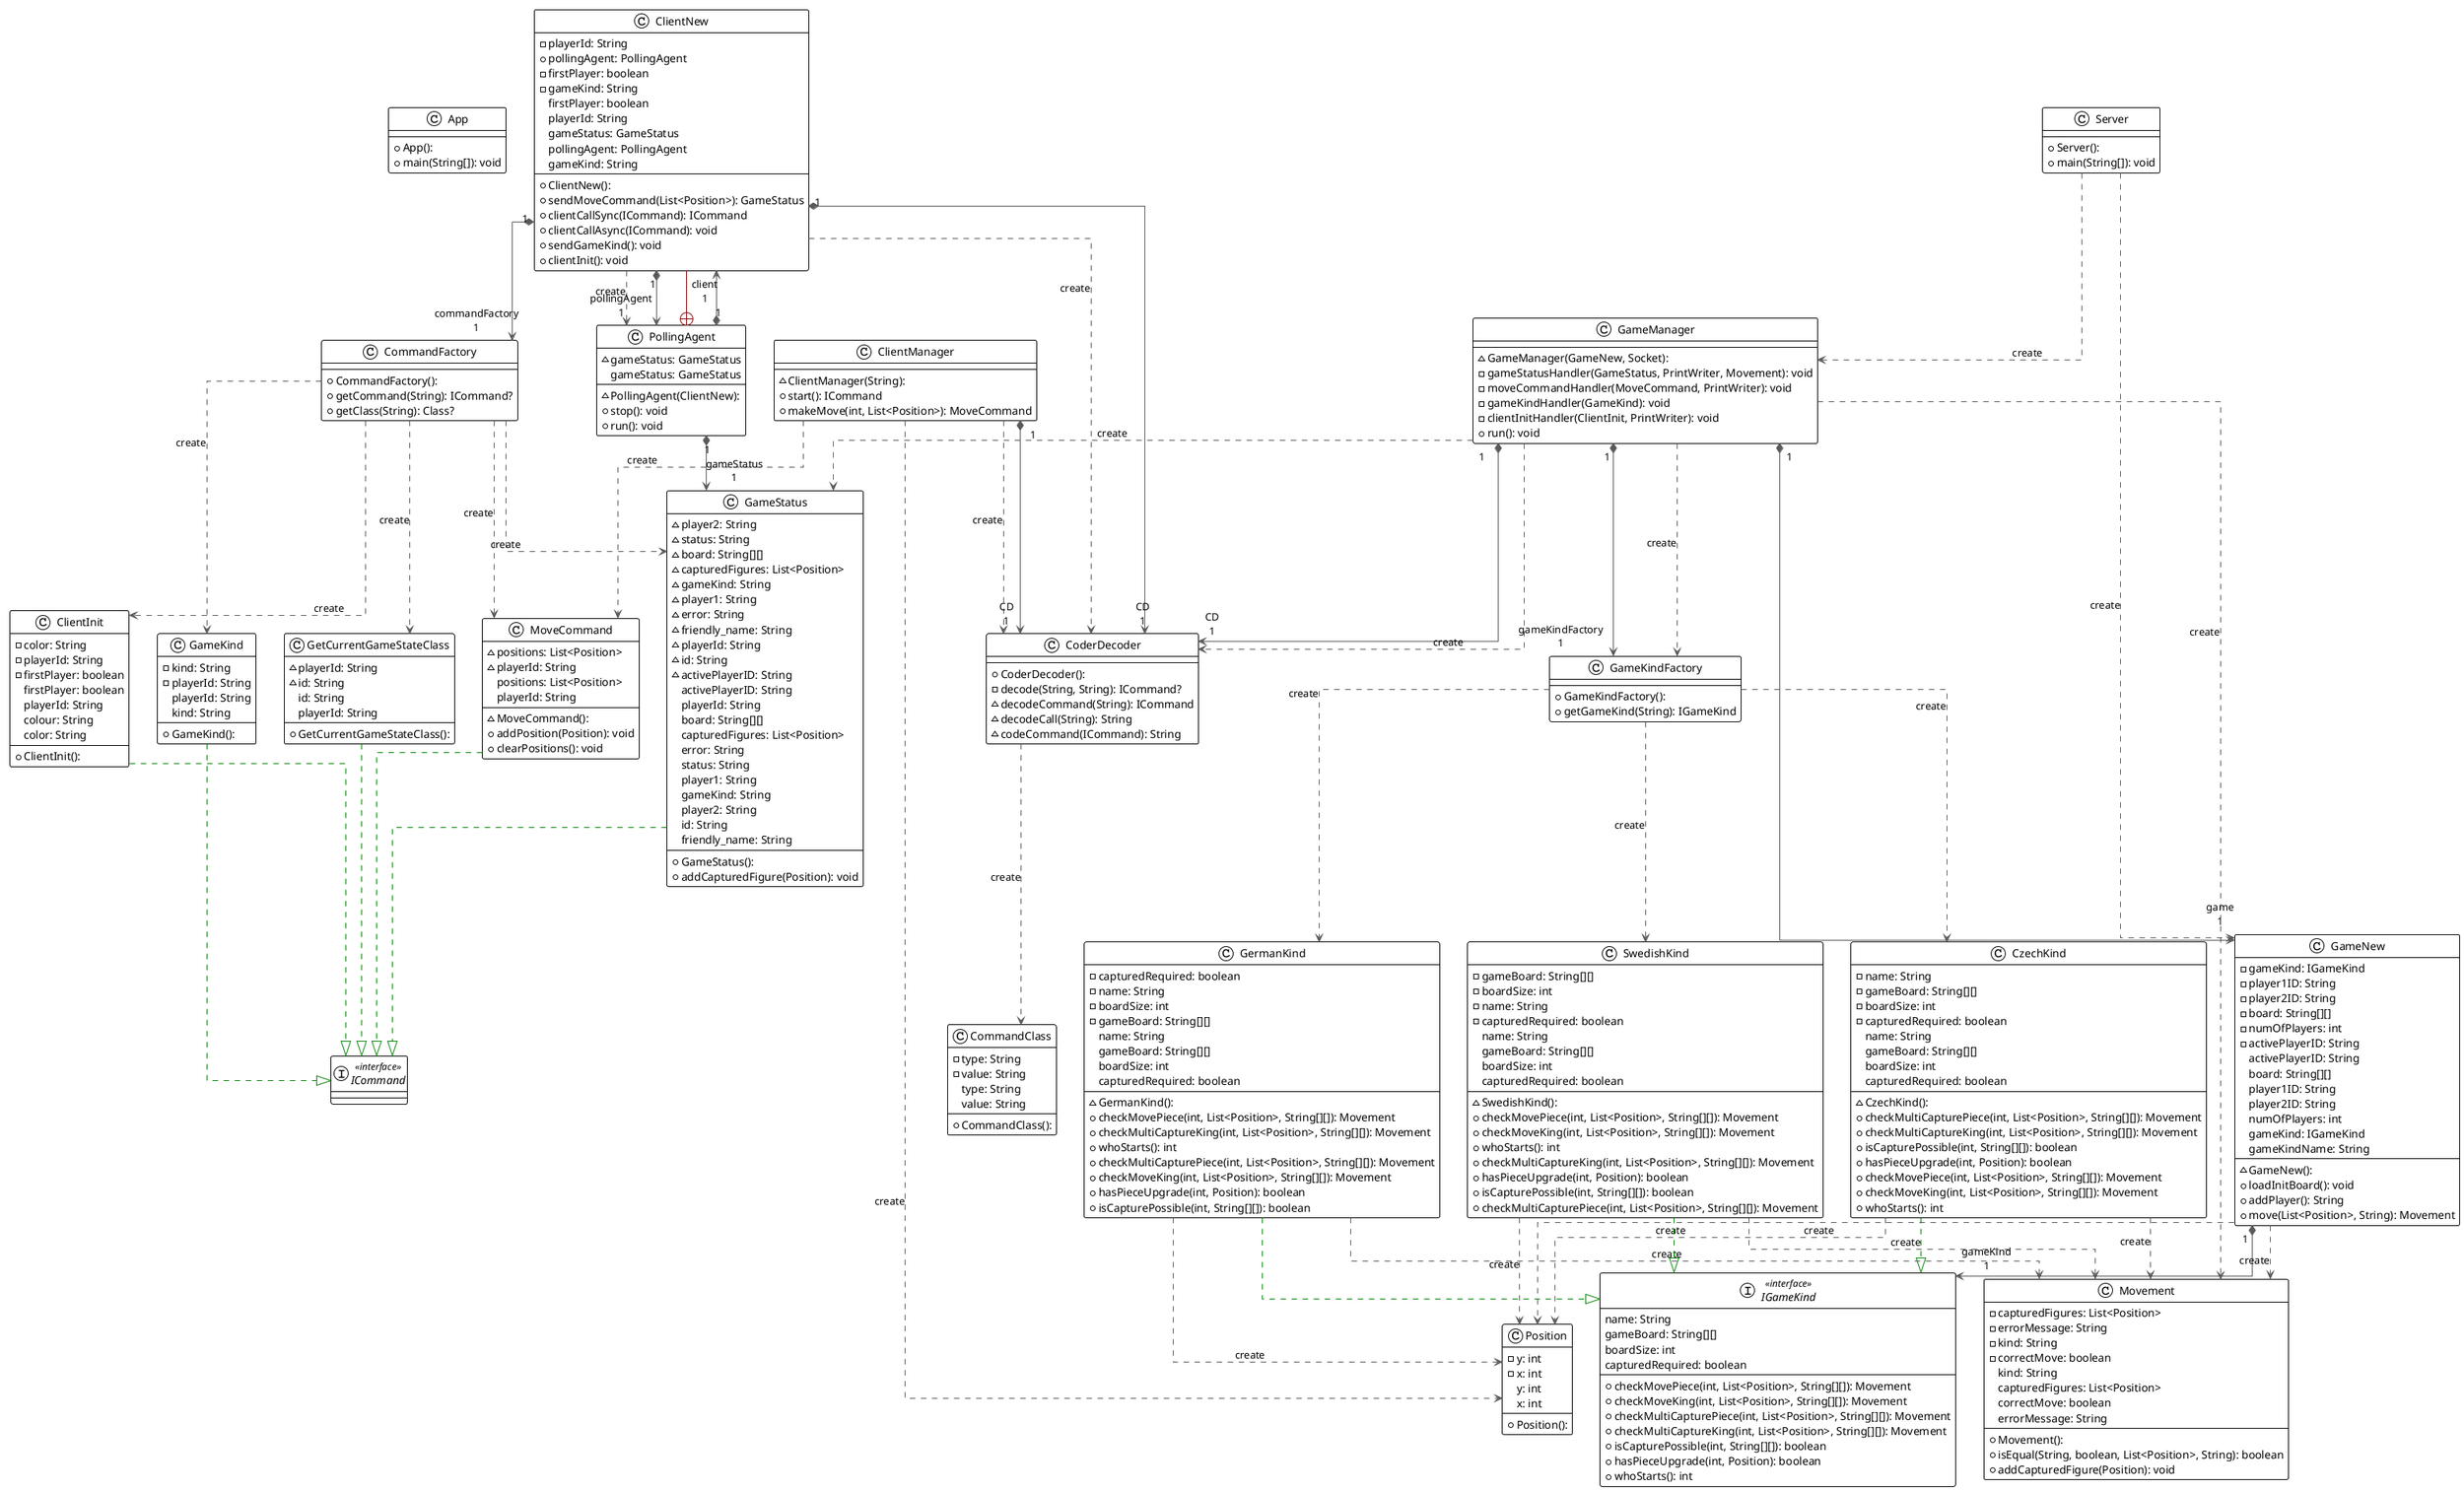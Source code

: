@startuml

!theme plain
top to bottom direction
skinparam linetype ortho

class App {
  + App(): 
  + main(String[]): void
}
class ClientInit {
  + ClientInit(): 
  - color: String
  - playerId: String
  - firstPlayer: boolean
   firstPlayer: boolean
   playerId: String
   colour: String
   color: String
}
class ClientManager {
  ~ ClientManager(String): 
  + start(): ICommand
  + makeMove(int, List<Position>): MoveCommand
}
class ClientNew {
  + ClientNew(): 
  - playerId: String
  + pollingAgent: PollingAgent
  - firstPlayer: boolean
  - gameKind: String
  + sendMoveCommand(List<Position>): GameStatus
  + clientCallSync(ICommand): ICommand
  + clientCallAsync(ICommand): void
  + sendGameKind(): void
  + clientInit(): void
   firstPlayer: boolean
   playerId: String
   gameStatus: GameStatus
   pollingAgent: PollingAgent
   gameKind: String
}
class CoderDecoder {
  + CoderDecoder(): 
  - decode(String, String): ICommand?
  ~ decodeCommand(String): ICommand
  ~ decodeCall(String): String
  ~ codeCommand(ICommand): String
}
class CommandClass {
  + CommandClass(): 
  - type: String
  - value: String
   type: String
   value: String
}
class CommandFactory {
  + CommandFactory(): 
  + getCommand(String): ICommand?
  + getClass(String): Class?
}
class CzechKind {
  ~ CzechKind(): 
  - name: String
  - gameBoard: String[][]
  - boardSize: int
  - capturedRequired: boolean
  + checkMultiCapturePiece(int, List<Position>, String[][]): Movement
  + checkMultiCaptureKing(int, List<Position>, String[][]): Movement
  + isCapturePossible(int, String[][]): boolean
  + hasPieceUpgrade(int, Position): boolean
  + checkMovePiece(int, List<Position>, String[][]): Movement
  + checkMoveKing(int, List<Position>, String[][]): Movement
  + whoStarts(): int
   name: String
   gameBoard: String[][]
   boardSize: int
   capturedRequired: boolean
}
class GameKind {
  + GameKind(): 
  - kind: String
  - playerId: String
   playerId: String
   kind: String
}
class GameKindFactory {
  + GameKindFactory(): 
  + getGameKind(String): IGameKind
}
class GameManager {
  ~ GameManager(GameNew, Socket): 
  - gameStatusHandler(GameStatus, PrintWriter, Movement): void
  - moveCommandHandler(MoveCommand, PrintWriter): void
  - gameKindHandler(GameKind): void
  - clientInitHandler(ClientInit, PrintWriter): void
  + run(): void
}
class GameNew {
  ~ GameNew(): 
  - gameKind: IGameKind
  - player1ID: String
  - player2ID: String
  - board: String[][]
  - numOfPlayers: int
  - activePlayerID: String
  + loadInitBoard(): void
  + addPlayer(): String
  + move(List<Position>, String): Movement
   activePlayerID: String
   board: String[][]
   player1ID: String
   player2ID: String
   numOfPlayers: int
   gameKind: IGameKind
   gameKindName: String
}
class GameStatus {
  + GameStatus(): 
  ~ player2: String
  ~ status: String
  ~ board: String[][]
  ~ capturedFigures: List<Position>
  ~ gameKind: String
  ~ player1: String
  ~ error: String
  ~ friendly_name: String
  ~ playerId: String
  ~ id: String
  ~ activePlayerID: String
  + addCapturedFigure(Position): void
   activePlayerID: String
   playerId: String
   board: String[][]
   capturedFigures: List<Position>
   error: String
   status: String
   player1: String
   gameKind: String
   player2: String
   id: String
   friendly_name: String
}
class GermanKind {
  ~ GermanKind(): 
  - capturedRequired: boolean
  - name: String
  - boardSize: int
  - gameBoard: String[][]
  + checkMovePiece(int, List<Position>, String[][]): Movement
  + checkMultiCaptureKing(int, List<Position>, String[][]): Movement
  + whoStarts(): int
  + checkMultiCapturePiece(int, List<Position>, String[][]): Movement
  + checkMoveKing(int, List<Position>, String[][]): Movement
  + hasPieceUpgrade(int, Position): boolean
  + isCapturePossible(int, String[][]): boolean
   name: String
   gameBoard: String[][]
   boardSize: int
   capturedRequired: boolean
}
class GetCurrentGameStateClass {
  + GetCurrentGameStateClass(): 
  ~ playerId: String
  ~ id: String
   id: String
   playerId: String
}
interface ICommand << interface >>
interface IGameKind << interface >> {
  + checkMovePiece(int, List<Position>, String[][]): Movement
  + checkMoveKing(int, List<Position>, String[][]): Movement
  + checkMultiCapturePiece(int, List<Position>, String[][]): Movement
  + checkMultiCaptureKing(int, List<Position>, String[][]): Movement
  + isCapturePossible(int, String[][]): boolean
  + hasPieceUpgrade(int, Position): boolean
  + whoStarts(): int
   name: String
   gameBoard: String[][]
   boardSize: int
   capturedRequired: boolean
}
class MoveCommand {
  ~ MoveCommand(): 
  ~ positions: List<Position>
  ~ playerId: String
  + addPosition(Position): void
  + clearPositions(): void
   positions: List<Position>
   playerId: String
}
class Movement {
  + Movement(): 
  - capturedFigures: List<Position>
  - errorMessage: String
  - kind: String
  - correctMove: boolean
  + isEqual(String, boolean, List<Position>, String): boolean
  + addCapturedFigure(Position): void
   kind: String
   capturedFigures: List<Position>
   correctMove: boolean
   errorMessage: String
}
class PollingAgent {
  ~ PollingAgent(ClientNew): 
  ~ gameStatus: GameStatus
  + stop(): void
  + run(): void
   gameStatus: GameStatus
}
class Position {
  + Position(): 
  - y: int
  - x: int
   y: int
   x: int
}
class Server {
  + Server(): 
  + main(String[]): void
}
class SwedishKind {
  ~ SwedishKind(): 
  - gameBoard: String[][]
  - boardSize: int
  - name: String
  - capturedRequired: boolean
  + checkMovePiece(int, List<Position>, String[][]): Movement
  + checkMoveKing(int, List<Position>, String[][]): Movement
  + whoStarts(): int
  + checkMultiCaptureKing(int, List<Position>, String[][]): Movement
  + hasPieceUpgrade(int, Position): boolean
  + isCapturePossible(int, String[][]): boolean
  + checkMultiCapturePiece(int, List<Position>, String[][]): Movement
   name: String
   gameBoard: String[][]
   boardSize: int
   capturedRequired: boolean
}

ClientInit                -[#008200,dashed]-^  ICommand                 
ClientManager             -[#595959,dashed]->  CoderDecoder             : "«create»"
ClientManager            "1" *-[#595959,plain]-> "CD\n1" CoderDecoder             
ClientManager             -[#595959,dashed]->  MoveCommand              : "«create»"
ClientManager             -[#595959,dashed]->  Position                 : "«create»"
ClientNew                "1" *-[#595959,plain]-> "CD\n1" CoderDecoder             
ClientNew                 -[#595959,dashed]->  CoderDecoder             : "«create»"
ClientNew                "1" *-[#595959,plain]-> "commandFactory\n1" CommandFactory           
ClientNew                 -[#595959,dashed]->  PollingAgent             : "«create»"
ClientNew                "1" *-[#595959,plain]-> "pollingAgent\n1" PollingAgent             
CoderDecoder              -[#595959,dashed]->  CommandClass             : "«create»"
CommandFactory            -[#595959,dashed]->  ClientInit               : "«create»"
CommandFactory            -[#595959,dashed]->  GameKind                 : "«create»"
CommandFactory            -[#595959,dashed]->  GameStatus               : "«create»"
CommandFactory            -[#595959,dashed]->  GetCurrentGameStateClass : "«create»"
CommandFactory            -[#595959,dashed]->  MoveCommand              : "«create»"
CzechKind                 -[#008200,dashed]-^  IGameKind                
CzechKind                 -[#595959,dashed]->  Movement                 : "«create»"
CzechKind                 -[#595959,dashed]->  Position                 : "«create»"
GameKind                  -[#008200,dashed]-^  ICommand                 
GameKindFactory           -[#595959,dashed]->  CzechKind                : "«create»"
GameKindFactory           -[#595959,dashed]->  GermanKind               : "«create»"
GameKindFactory           -[#595959,dashed]->  SwedishKind              : "«create»"
GameManager              "1" *-[#595959,plain]-> "CD\n1" CoderDecoder             
GameManager               -[#595959,dashed]->  CoderDecoder             : "«create»"
GameManager              "1" *-[#595959,plain]-> "gameKindFactory\n1" GameKindFactory          
GameManager               -[#595959,dashed]->  GameKindFactory          : "«create»"
GameManager              "1" *-[#595959,plain]-> "game\n1" GameNew                  
GameManager               -[#595959,dashed]->  GameStatus               : "«create»"
GameManager               -[#595959,dashed]->  Movement                 : "«create»"
GameNew                  "1" *-[#595959,plain]-> "gameKind\n1" IGameKind                
GameNew                   -[#595959,dashed]->  Movement                 : "«create»"
GameNew                   -[#595959,dashed]->  Position                 : "«create»"
GameStatus                -[#008200,dashed]-^  ICommand                 
GermanKind                -[#008200,dashed]-^  IGameKind                
GermanKind                -[#595959,dashed]->  Movement                 : "«create»"
GermanKind                -[#595959,dashed]->  Position                 : "«create»"
GetCurrentGameStateClass  -[#008200,dashed]-^  ICommand                 
MoveCommand               -[#008200,dashed]-^  ICommand                 
PollingAgent              +-[#820000,plain]-  ClientNew                
PollingAgent             "1" *-[#595959,plain]-> "client\n1" ClientNew                
PollingAgent             "1" *-[#595959,plain]-> "gameStatus\n1" GameStatus               
Server                    -[#595959,dashed]->  GameManager              : "«create»"
Server                    -[#595959,dashed]->  GameNew                  : "«create»"
SwedishKind               -[#008200,dashed]-^  IGameKind                
SwedishKind               -[#595959,dashed]->  Movement                 : "«create»"
SwedishKind               -[#595959,dashed]->  Position                 : "«create»"
@enduml
